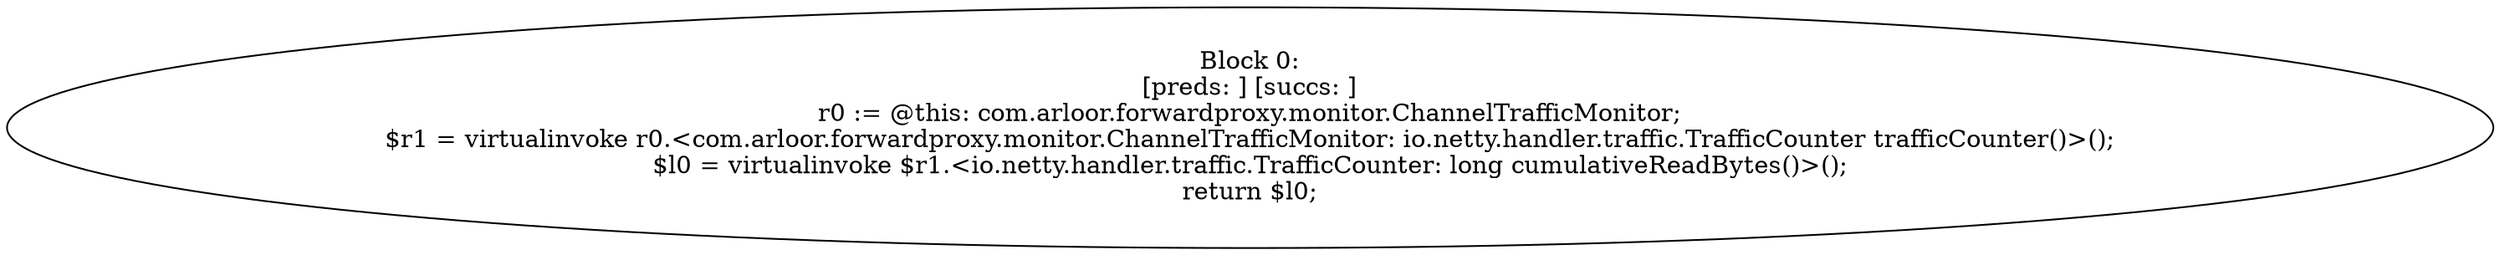 digraph "unitGraph" {
    "Block 0:
[preds: ] [succs: ]
r0 := @this: com.arloor.forwardproxy.monitor.ChannelTrafficMonitor;
$r1 = virtualinvoke r0.<com.arloor.forwardproxy.monitor.ChannelTrafficMonitor: io.netty.handler.traffic.TrafficCounter trafficCounter()>();
$l0 = virtualinvoke $r1.<io.netty.handler.traffic.TrafficCounter: long cumulativeReadBytes()>();
return $l0;
"
}
